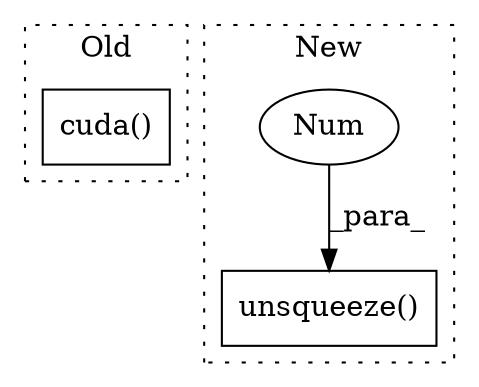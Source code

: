 digraph G {
subgraph cluster0 {
1 [label="cuda()" a="75" s="4001" l="41" shape="box"];
label = "Old";
style="dotted";
}
subgraph cluster1 {
2 [label="unsqueeze()" a="75" s="3872,3888" l="15,1" shape="box"];
3 [label="Num" a="76" s="3887" l="1" shape="ellipse"];
label = "New";
style="dotted";
}
3 -> 2 [label="_para_"];
}